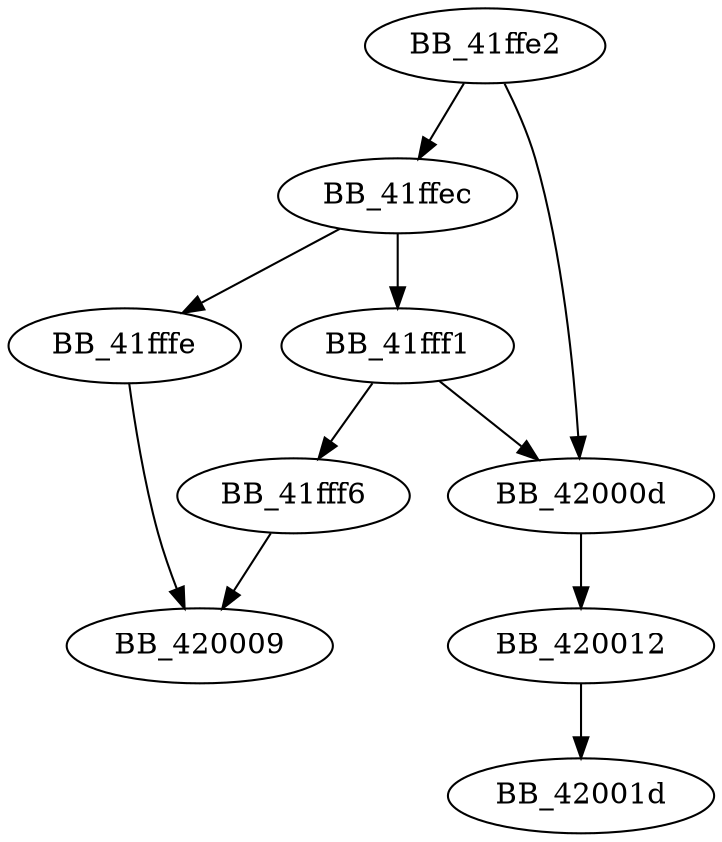 DiGraph __set_error_mode{
BB_41ffe2->BB_41ffec
BB_41ffe2->BB_42000d
BB_41ffec->BB_41fff1
BB_41ffec->BB_41fffe
BB_41fff1->BB_41fff6
BB_41fff1->BB_42000d
BB_41fff6->BB_420009
BB_41fffe->BB_420009
BB_42000d->BB_420012
BB_420012->BB_42001d
}
